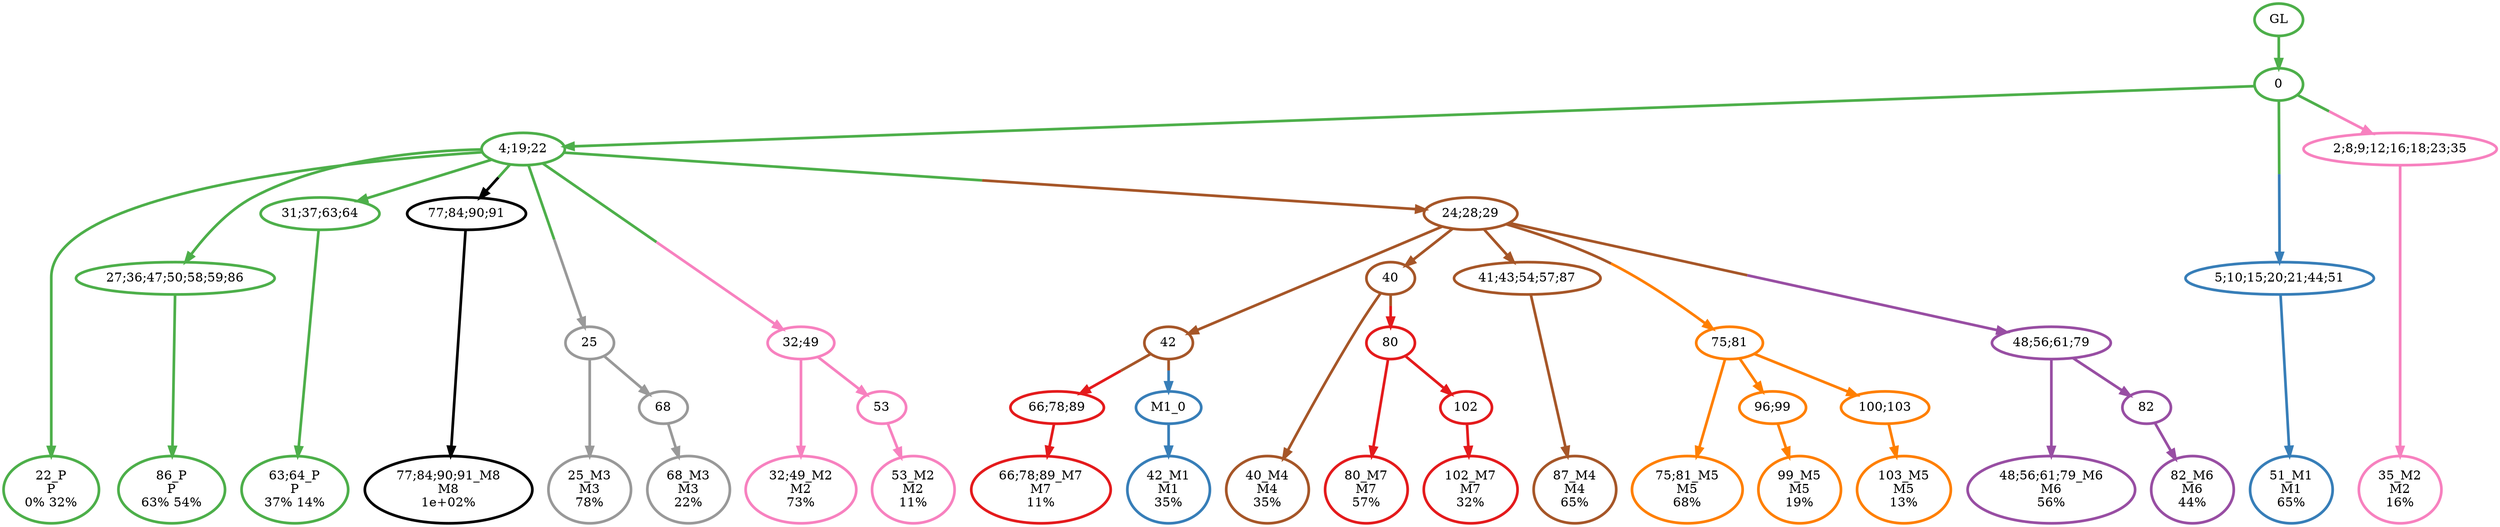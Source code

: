 digraph T {
	{
		rank=same
		42 [penwidth=3,colorscheme=set19,color=3,label="22_P\nP\n0% 32%"]
		40 [penwidth=3,colorscheme=set19,color=3,label="86_P\nP\n63% 54%"]
		38 [penwidth=3,colorscheme=set19,color=3,label="63;64_P\nP\n37% 14%"]
		36 [penwidth=3,colorscheme=set19,color=2,label="42_M1\nM1\n35%"]
		35 [penwidth=3,colorscheme=set19,color=2,label="51_M1\nM1\n65%"]
		34 [penwidth=3,colorscheme=set19,color=8,label="35_M2\nM2\n16%"]
		33 [penwidth=3,colorscheme=set19,color=8,label="32;49_M2\nM2\n73%"]
		31 [penwidth=3,colorscheme=set19,color=8,label="53_M2\nM2\n11%"]
		30 [penwidth=3,colorscheme=set19,color=9,label="25_M3\nM3\n78%"]
		28 [penwidth=3,colorscheme=set19,color=9,label="68_M3\nM3\n22%"]
		26 [penwidth=3,colorscheme=set19,color=7,label="40_M4\nM4\n35%"]
		24 [penwidth=3,colorscheme=set19,color=7,label="87_M4\nM4\n65%"]
		23 [penwidth=3,colorscheme=set19,color=5,label="75;81_M5\nM5\n68%"]
		21 [penwidth=3,colorscheme=set19,color=5,label="99_M5\nM5\n19%"]
		19 [penwidth=3,colorscheme=set19,color=5,label="103_M5\nM5\n13%"]
		18 [penwidth=3,colorscheme=set19,color=4,label="48;56;61;79_M6\nM6\n56%"]
		16 [penwidth=3,colorscheme=set19,color=4,label="82_M6\nM6\n44%"]
		15 [penwidth=3,colorscheme=set19,color=1,label="80_M7\nM7\n57%"]
		13 [penwidth=3,colorscheme=set19,color=1,label="102_M7\nM7\n32%"]
		12 [penwidth=3,colorscheme=set19,color=1,label="66;78;89_M7\nM7\n11%"]
		11 [penwidth=3,colorscheme=set19,color=10,label="77;84;90;91_M8\nM8\n1e+02%"]
	}
	45 [penwidth=3,colorscheme=set19,color=3,label="GL"]
	44 [penwidth=3,colorscheme=set19,color=3,label="0"]
	43 [penwidth=3,colorscheme=set19,color=3,label="4;19;22"]
	41 [penwidth=3,colorscheme=set19,color=3,label="27;36;47;50;58;59;86"]
	39 [penwidth=3,colorscheme=set19,color=3,label="31;37;63;64"]
	37 [penwidth=3,colorscheme=set19,color=7,label="42"]
	32 [penwidth=3,colorscheme=set19,color=8,label="53"]
	29 [penwidth=3,colorscheme=set19,color=9,label="68"]
	27 [penwidth=3,colorscheme=set19,color=7,label="40"]
	25 [penwidth=3,colorscheme=set19,color=7,label="41;43;54;57;87"]
	22 [penwidth=3,colorscheme=set19,color=5,label="96;99"]
	20 [penwidth=3,colorscheme=set19,color=5,label="100;103"]
	17 [penwidth=3,colorscheme=set19,color=4,label="82"]
	14 [penwidth=3,colorscheme=set19,color=1,label="102"]
	10 [penwidth=3,colorscheme=set19,color=5,label="75;81"]
	9 [penwidth=3,colorscheme=set19,color=1,label="66;78;89"]
	8 [penwidth=3,colorscheme=set19,color=1,label="80"]
	7 [penwidth=3,colorscheme=set19,color=2,label="M1_0"]
	6 [penwidth=3,colorscheme=set19,color=4,label="48;56;61;79"]
	5 [penwidth=3,colorscheme=set19,color=10,label="77;84;90;91"]
	4 [penwidth=3,colorscheme=set19,color=2,label="5;10;15;20;21;44;51"]
	3 [penwidth=3,colorscheme=set19,color=9,label="25"]
	2 [penwidth=3,colorscheme=set19,color=8,label="32;49"]
	1 [penwidth=3,colorscheme=set19,color=7,label="24;28;29"]
	0 [penwidth=3,colorscheme=set19,color=8,label="2;8;9;12;16;18;23;35"]
	45 -> 44 [penwidth=3,colorscheme=set19,color=3]
	44 -> 43 [penwidth=3,colorscheme=set19,color=3]
	44 -> 0 [penwidth=3,colorscheme=set19,color="3;0.5:8"]
	44 -> 4 [penwidth=3,colorscheme=set19,color="3;0.5:2"]
	43 -> 42 [penwidth=3,colorscheme=set19,color=3]
	43 -> 39 [penwidth=3,colorscheme=set19,color=3]
	43 -> 41 [penwidth=3,colorscheme=set19,color=3]
	43 -> 5 [penwidth=3,colorscheme=set19,color="3;0.5:10"]
	43 -> 3 [penwidth=3,colorscheme=set19,color="3;0.5:9"]
	43 -> 2 [penwidth=3,colorscheme=set19,color="3;0.5:8"]
	43 -> 1 [penwidth=3,colorscheme=set19,color="3;0.5:7"]
	41 -> 40 [penwidth=3,colorscheme=set19,color=3]
	39 -> 38 [penwidth=3,colorscheme=set19,color=3]
	37 -> 7 [penwidth=3,colorscheme=set19,color="7;0.5:2"]
	37 -> 9 [penwidth=3,colorscheme=set19,color="7;0.5:1"]
	32 -> 31 [penwidth=3,colorscheme=set19,color=8]
	29 -> 28 [penwidth=3,colorscheme=set19,color=9]
	27 -> 26 [penwidth=3,colorscheme=set19,color=7]
	27 -> 8 [penwidth=3,colorscheme=set19,color="7;0.5:1"]
	25 -> 24 [penwidth=3,colorscheme=set19,color=7]
	22 -> 21 [penwidth=3,colorscheme=set19,color=5]
	20 -> 19 [penwidth=3,colorscheme=set19,color=5]
	17 -> 16 [penwidth=3,colorscheme=set19,color=4]
	14 -> 13 [penwidth=3,colorscheme=set19,color=1]
	10 -> 23 [penwidth=3,colorscheme=set19,color=5]
	10 -> 22 [penwidth=3,colorscheme=set19,color=5]
	10 -> 20 [penwidth=3,colorscheme=set19,color=5]
	9 -> 12 [penwidth=3,colorscheme=set19,color=1]
	8 -> 15 [penwidth=3,colorscheme=set19,color=1]
	8 -> 14 [penwidth=3,colorscheme=set19,color=1]
	7 -> 36 [penwidth=3,colorscheme=set19,color=2]
	6 -> 18 [penwidth=3,colorscheme=set19,color=4]
	6 -> 17 [penwidth=3,colorscheme=set19,color=4]
	5 -> 11 [penwidth=3,colorscheme=set19,color=10]
	4 -> 35 [penwidth=3,colorscheme=set19,color=2]
	3 -> 30 [penwidth=3,colorscheme=set19,color=9]
	3 -> 29 [penwidth=3,colorscheme=set19,color=9]
	2 -> 33 [penwidth=3,colorscheme=set19,color=8]
	2 -> 32 [penwidth=3,colorscheme=set19,color=8]
	1 -> 37 [penwidth=3,colorscheme=set19,color=7]
	1 -> 27 [penwidth=3,colorscheme=set19,color=7]
	1 -> 25 [penwidth=3,colorscheme=set19,color=7]
	1 -> 6 [penwidth=3,colorscheme=set19,color="7;0.5:4"]
	1 -> 10 [penwidth=3,colorscheme=set19,color="7;0.5:5"]
	0 -> 34 [penwidth=3,colorscheme=set19,color=8]
}
